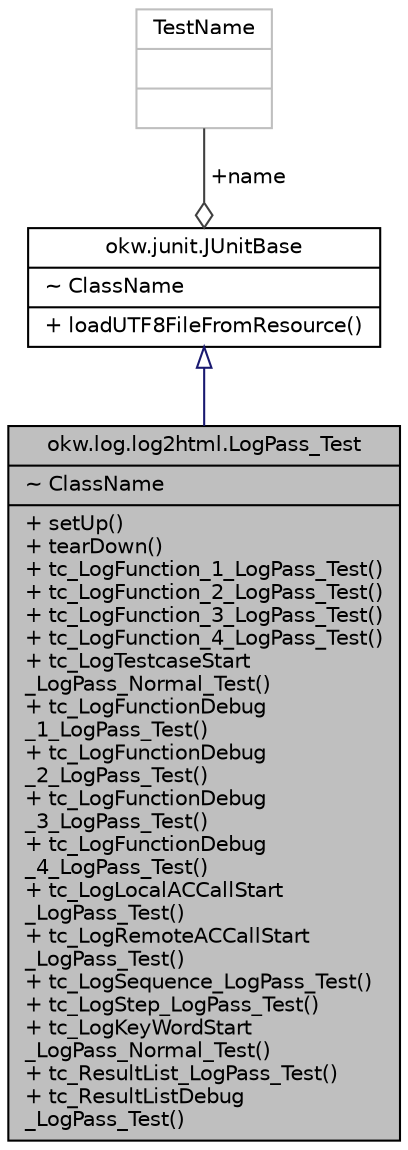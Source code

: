 digraph "okw.log.log2html.LogPass_Test"
{
 // INTERACTIVE_SVG=YES
 // LATEX_PDF_SIZE
  edge [fontname="Helvetica",fontsize="10",labelfontname="Helvetica",labelfontsize="10"];
  node [fontname="Helvetica",fontsize="10",shape=record];
  Node1 [label="{okw.log.log2html.LogPass_Test\n|~ ClassName\l|+ setUp()\l+ tearDown()\l+ tc_LogFunction_1_LogPass_Test()\l+ tc_LogFunction_2_LogPass_Test()\l+ tc_LogFunction_3_LogPass_Test()\l+ tc_LogFunction_4_LogPass_Test()\l+ tc_LogTestcaseStart\l_LogPass_Normal_Test()\l+ tc_LogFunctionDebug\l_1_LogPass_Test()\l+ tc_LogFunctionDebug\l_2_LogPass_Test()\l+ tc_LogFunctionDebug\l_3_LogPass_Test()\l+ tc_LogFunctionDebug\l_4_LogPass_Test()\l+ tc_LogLocalACCallStart\l_LogPass_Test()\l+ tc_LogRemoteACCallStart\l_LogPass_Test()\l+ tc_LogSequence_LogPass_Test()\l+ tc_LogStep_LogPass_Test()\l+ tc_LogKeyWordStart\l_LogPass_Normal_Test()\l+ tc_ResultList_LogPass_Test()\l+ tc_ResultListDebug\l_LogPass_Test()\l}",height=0.2,width=0.4,color="black", fillcolor="grey75", style="filled", fontcolor="black",tooltip=" "];
  Node2 -> Node1 [dir="back",color="midnightblue",fontsize="10",style="solid",arrowtail="onormal",fontname="Helvetica"];
  Node2 [label="{okw.junit.JUnitBase\n|~ ClassName\l|+ loadUTF8FileFromResource()\l}",height=0.2,width=0.4,color="black", fillcolor="white", style="filled",URL="$classokw_1_1junit_1_1_j_unit_base.html",tooltip="OKW Basisklasse für OKW interne JUnit Test."];
  Node3 -> Node2 [color="grey25",fontsize="10",style="solid",label=" +name" ,arrowhead="odiamond",fontname="Helvetica"];
  Node3 [label="{TestName\n||}",height=0.2,width=0.4,color="grey75", fillcolor="white", style="filled",tooltip=" "];
}
